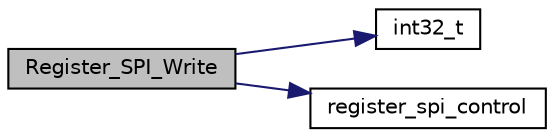 digraph "Register_SPI_Write"
{
  edge [fontname="Helvetica",fontsize="10",labelfontname="Helvetica",labelfontsize="10"];
  node [fontname="Helvetica",fontsize="10",shape=record];
  rankdir="LR";
  Node100 [label="Register_SPI_Write",height=0.2,width=0.4,color="black", fillcolor="grey75", style="filled", fontcolor="black"];
  Node100 -> Node101 [color="midnightblue",fontsize="10",style="solid",fontname="Helvetica"];
  Node101 [label="int32_t",height=0.2,width=0.4,color="black", fillcolor="white", style="filled",URL="$data__format__service_8h.html#a5d7069350a7d7e65686c77a8038f462f",tooltip="The interface function to append the data on the formated stream. "];
  Node100 -> Node102 [color="midnightblue",fontsize="10",style="solid",fontname="Helvetica"];
  Node102 [label="register_spi_control",height=0.2,width=0.4,color="black", fillcolor="white", style="filled",URL="$register__io__spi_8c.html#ac1bfd22ba959a96130a09b809ea27f97"];
}
